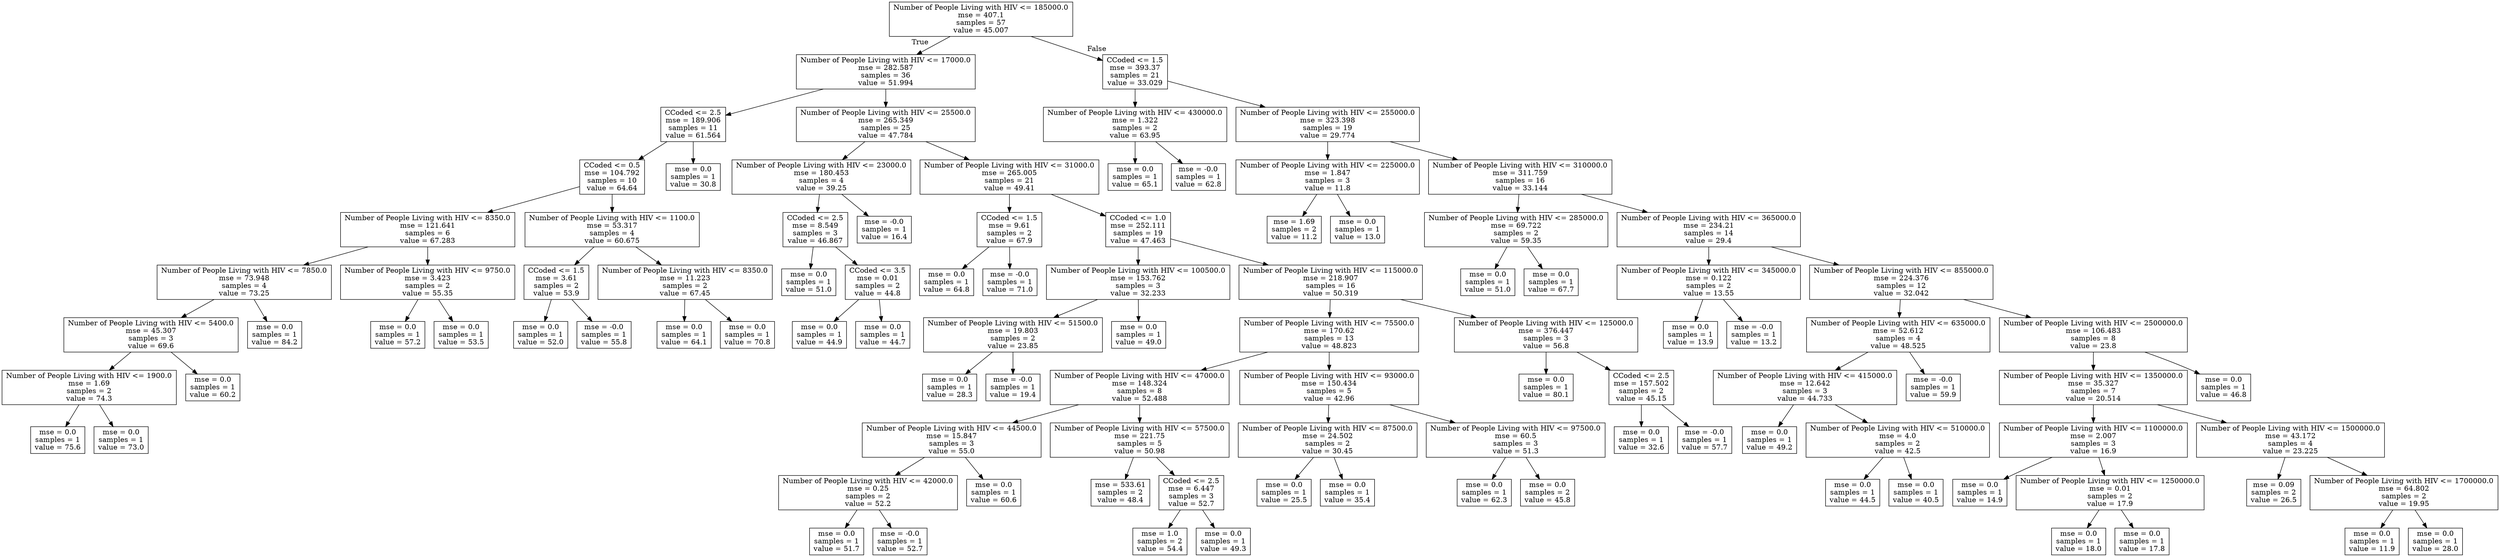 digraph Tree {
node [shape=box] ;
0 [label="Number of People Living with HIV <= 185000.0\nmse = 407.1\nsamples = 57\nvalue = 45.007"] ;
1 [label="Number of People Living with HIV <= 17000.0\nmse = 282.587\nsamples = 36\nvalue = 51.994"] ;
0 -> 1 [labeldistance=2.5, labelangle=45, headlabel="True"] ;
2 [label="CCoded <= 2.5\nmse = 189.906\nsamples = 11\nvalue = 61.564"] ;
1 -> 2 ;
3 [label="CCoded <= 0.5\nmse = 104.792\nsamples = 10\nvalue = 64.64"] ;
2 -> 3 ;
4 [label="Number of People Living with HIV <= 8350.0\nmse = 121.641\nsamples = 6\nvalue = 67.283"] ;
3 -> 4 ;
5 [label="Number of People Living with HIV <= 7850.0\nmse = 73.948\nsamples = 4\nvalue = 73.25"] ;
4 -> 5 ;
6 [label="Number of People Living with HIV <= 5400.0\nmse = 45.307\nsamples = 3\nvalue = 69.6"] ;
5 -> 6 ;
7 [label="Number of People Living with HIV <= 1900.0\nmse = 1.69\nsamples = 2\nvalue = 74.3"] ;
6 -> 7 ;
8 [label="mse = 0.0\nsamples = 1\nvalue = 75.6"] ;
7 -> 8 ;
9 [label="mse = 0.0\nsamples = 1\nvalue = 73.0"] ;
7 -> 9 ;
10 [label="mse = 0.0\nsamples = 1\nvalue = 60.2"] ;
6 -> 10 ;
11 [label="mse = 0.0\nsamples = 1\nvalue = 84.2"] ;
5 -> 11 ;
12 [label="Number of People Living with HIV <= 9750.0\nmse = 3.423\nsamples = 2\nvalue = 55.35"] ;
4 -> 12 ;
13 [label="mse = 0.0\nsamples = 1\nvalue = 57.2"] ;
12 -> 13 ;
14 [label="mse = 0.0\nsamples = 1\nvalue = 53.5"] ;
12 -> 14 ;
15 [label="Number of People Living with HIV <= 1100.0\nmse = 53.317\nsamples = 4\nvalue = 60.675"] ;
3 -> 15 ;
16 [label="CCoded <= 1.5\nmse = 3.61\nsamples = 2\nvalue = 53.9"] ;
15 -> 16 ;
17 [label="mse = 0.0\nsamples = 1\nvalue = 52.0"] ;
16 -> 17 ;
18 [label="mse = -0.0\nsamples = 1\nvalue = 55.8"] ;
16 -> 18 ;
19 [label="Number of People Living with HIV <= 8350.0\nmse = 11.223\nsamples = 2\nvalue = 67.45"] ;
15 -> 19 ;
20 [label="mse = 0.0\nsamples = 1\nvalue = 64.1"] ;
19 -> 20 ;
21 [label="mse = 0.0\nsamples = 1\nvalue = 70.8"] ;
19 -> 21 ;
22 [label="mse = 0.0\nsamples = 1\nvalue = 30.8"] ;
2 -> 22 ;
23 [label="Number of People Living with HIV <= 25500.0\nmse = 265.349\nsamples = 25\nvalue = 47.784"] ;
1 -> 23 ;
24 [label="Number of People Living with HIV <= 23000.0\nmse = 180.453\nsamples = 4\nvalue = 39.25"] ;
23 -> 24 ;
25 [label="CCoded <= 2.5\nmse = 8.549\nsamples = 3\nvalue = 46.867"] ;
24 -> 25 ;
26 [label="mse = 0.0\nsamples = 1\nvalue = 51.0"] ;
25 -> 26 ;
27 [label="CCoded <= 3.5\nmse = 0.01\nsamples = 2\nvalue = 44.8"] ;
25 -> 27 ;
28 [label="mse = 0.0\nsamples = 1\nvalue = 44.9"] ;
27 -> 28 ;
29 [label="mse = 0.0\nsamples = 1\nvalue = 44.7"] ;
27 -> 29 ;
30 [label="mse = -0.0\nsamples = 1\nvalue = 16.4"] ;
24 -> 30 ;
31 [label="Number of People Living with HIV <= 31000.0\nmse = 265.005\nsamples = 21\nvalue = 49.41"] ;
23 -> 31 ;
32 [label="CCoded <= 1.5\nmse = 9.61\nsamples = 2\nvalue = 67.9"] ;
31 -> 32 ;
33 [label="mse = 0.0\nsamples = 1\nvalue = 64.8"] ;
32 -> 33 ;
34 [label="mse = -0.0\nsamples = 1\nvalue = 71.0"] ;
32 -> 34 ;
35 [label="CCoded <= 1.0\nmse = 252.111\nsamples = 19\nvalue = 47.463"] ;
31 -> 35 ;
36 [label="Number of People Living with HIV <= 100500.0\nmse = 153.762\nsamples = 3\nvalue = 32.233"] ;
35 -> 36 ;
37 [label="Number of People Living with HIV <= 51500.0\nmse = 19.803\nsamples = 2\nvalue = 23.85"] ;
36 -> 37 ;
38 [label="mse = 0.0\nsamples = 1\nvalue = 28.3"] ;
37 -> 38 ;
39 [label="mse = -0.0\nsamples = 1\nvalue = 19.4"] ;
37 -> 39 ;
40 [label="mse = 0.0\nsamples = 1\nvalue = 49.0"] ;
36 -> 40 ;
41 [label="Number of People Living with HIV <= 115000.0\nmse = 218.907\nsamples = 16\nvalue = 50.319"] ;
35 -> 41 ;
42 [label="Number of People Living with HIV <= 75500.0\nmse = 170.62\nsamples = 13\nvalue = 48.823"] ;
41 -> 42 ;
43 [label="Number of People Living with HIV <= 47000.0\nmse = 148.324\nsamples = 8\nvalue = 52.488"] ;
42 -> 43 ;
44 [label="Number of People Living with HIV <= 44500.0\nmse = 15.847\nsamples = 3\nvalue = 55.0"] ;
43 -> 44 ;
45 [label="Number of People Living with HIV <= 42000.0\nmse = 0.25\nsamples = 2\nvalue = 52.2"] ;
44 -> 45 ;
46 [label="mse = 0.0\nsamples = 1\nvalue = 51.7"] ;
45 -> 46 ;
47 [label="mse = -0.0\nsamples = 1\nvalue = 52.7"] ;
45 -> 47 ;
48 [label="mse = 0.0\nsamples = 1\nvalue = 60.6"] ;
44 -> 48 ;
49 [label="Number of People Living with HIV <= 57500.0\nmse = 221.75\nsamples = 5\nvalue = 50.98"] ;
43 -> 49 ;
50 [label="mse = 533.61\nsamples = 2\nvalue = 48.4"] ;
49 -> 50 ;
51 [label="CCoded <= 2.5\nmse = 6.447\nsamples = 3\nvalue = 52.7"] ;
49 -> 51 ;
52 [label="mse = 1.0\nsamples = 2\nvalue = 54.4"] ;
51 -> 52 ;
53 [label="mse = 0.0\nsamples = 1\nvalue = 49.3"] ;
51 -> 53 ;
54 [label="Number of People Living with HIV <= 93000.0\nmse = 150.434\nsamples = 5\nvalue = 42.96"] ;
42 -> 54 ;
55 [label="Number of People Living with HIV <= 87500.0\nmse = 24.502\nsamples = 2\nvalue = 30.45"] ;
54 -> 55 ;
56 [label="mse = 0.0\nsamples = 1\nvalue = 25.5"] ;
55 -> 56 ;
57 [label="mse = 0.0\nsamples = 1\nvalue = 35.4"] ;
55 -> 57 ;
58 [label="Number of People Living with HIV <= 97500.0\nmse = 60.5\nsamples = 3\nvalue = 51.3"] ;
54 -> 58 ;
59 [label="mse = 0.0\nsamples = 1\nvalue = 62.3"] ;
58 -> 59 ;
60 [label="mse = 0.0\nsamples = 2\nvalue = 45.8"] ;
58 -> 60 ;
61 [label="Number of People Living with HIV <= 125000.0\nmse = 376.447\nsamples = 3\nvalue = 56.8"] ;
41 -> 61 ;
62 [label="mse = 0.0\nsamples = 1\nvalue = 80.1"] ;
61 -> 62 ;
63 [label="CCoded <= 2.5\nmse = 157.502\nsamples = 2\nvalue = 45.15"] ;
61 -> 63 ;
64 [label="mse = 0.0\nsamples = 1\nvalue = 32.6"] ;
63 -> 64 ;
65 [label="mse = -0.0\nsamples = 1\nvalue = 57.7"] ;
63 -> 65 ;
66 [label="CCoded <= 1.5\nmse = 393.37\nsamples = 21\nvalue = 33.029"] ;
0 -> 66 [labeldistance=2.5, labelangle=-45, headlabel="False"] ;
67 [label="Number of People Living with HIV <= 430000.0\nmse = 1.322\nsamples = 2\nvalue = 63.95"] ;
66 -> 67 ;
68 [label="mse = 0.0\nsamples = 1\nvalue = 65.1"] ;
67 -> 68 ;
69 [label="mse = -0.0\nsamples = 1\nvalue = 62.8"] ;
67 -> 69 ;
70 [label="Number of People Living with HIV <= 255000.0\nmse = 323.398\nsamples = 19\nvalue = 29.774"] ;
66 -> 70 ;
71 [label="Number of People Living with HIV <= 225000.0\nmse = 1.847\nsamples = 3\nvalue = 11.8"] ;
70 -> 71 ;
72 [label="mse = 1.69\nsamples = 2\nvalue = 11.2"] ;
71 -> 72 ;
73 [label="mse = 0.0\nsamples = 1\nvalue = 13.0"] ;
71 -> 73 ;
74 [label="Number of People Living with HIV <= 310000.0\nmse = 311.759\nsamples = 16\nvalue = 33.144"] ;
70 -> 74 ;
75 [label="Number of People Living with HIV <= 285000.0\nmse = 69.722\nsamples = 2\nvalue = 59.35"] ;
74 -> 75 ;
76 [label="mse = 0.0\nsamples = 1\nvalue = 51.0"] ;
75 -> 76 ;
77 [label="mse = 0.0\nsamples = 1\nvalue = 67.7"] ;
75 -> 77 ;
78 [label="Number of People Living with HIV <= 365000.0\nmse = 234.21\nsamples = 14\nvalue = 29.4"] ;
74 -> 78 ;
79 [label="Number of People Living with HIV <= 345000.0\nmse = 0.122\nsamples = 2\nvalue = 13.55"] ;
78 -> 79 ;
80 [label="mse = 0.0\nsamples = 1\nvalue = 13.9"] ;
79 -> 80 ;
81 [label="mse = -0.0\nsamples = 1\nvalue = 13.2"] ;
79 -> 81 ;
82 [label="Number of People Living with HIV <= 855000.0\nmse = 224.376\nsamples = 12\nvalue = 32.042"] ;
78 -> 82 ;
83 [label="Number of People Living with HIV <= 635000.0\nmse = 52.612\nsamples = 4\nvalue = 48.525"] ;
82 -> 83 ;
84 [label="Number of People Living with HIV <= 415000.0\nmse = 12.642\nsamples = 3\nvalue = 44.733"] ;
83 -> 84 ;
85 [label="mse = 0.0\nsamples = 1\nvalue = 49.2"] ;
84 -> 85 ;
86 [label="Number of People Living with HIV <= 510000.0\nmse = 4.0\nsamples = 2\nvalue = 42.5"] ;
84 -> 86 ;
87 [label="mse = 0.0\nsamples = 1\nvalue = 44.5"] ;
86 -> 87 ;
88 [label="mse = 0.0\nsamples = 1\nvalue = 40.5"] ;
86 -> 88 ;
89 [label="mse = -0.0\nsamples = 1\nvalue = 59.9"] ;
83 -> 89 ;
90 [label="Number of People Living with HIV <= 2500000.0\nmse = 106.483\nsamples = 8\nvalue = 23.8"] ;
82 -> 90 ;
91 [label="Number of People Living with HIV <= 1350000.0\nmse = 35.327\nsamples = 7\nvalue = 20.514"] ;
90 -> 91 ;
92 [label="Number of People Living with HIV <= 1100000.0\nmse = 2.007\nsamples = 3\nvalue = 16.9"] ;
91 -> 92 ;
93 [label="mse = 0.0\nsamples = 1\nvalue = 14.9"] ;
92 -> 93 ;
94 [label="Number of People Living with HIV <= 1250000.0\nmse = 0.01\nsamples = 2\nvalue = 17.9"] ;
92 -> 94 ;
95 [label="mse = 0.0\nsamples = 1\nvalue = 18.0"] ;
94 -> 95 ;
96 [label="mse = 0.0\nsamples = 1\nvalue = 17.8"] ;
94 -> 96 ;
97 [label="Number of People Living with HIV <= 1500000.0\nmse = 43.172\nsamples = 4\nvalue = 23.225"] ;
91 -> 97 ;
98 [label="mse = 0.09\nsamples = 2\nvalue = 26.5"] ;
97 -> 98 ;
99 [label="Number of People Living with HIV <= 1700000.0\nmse = 64.802\nsamples = 2\nvalue = 19.95"] ;
97 -> 99 ;
100 [label="mse = 0.0\nsamples = 1\nvalue = 11.9"] ;
99 -> 100 ;
101 [label="mse = 0.0\nsamples = 1\nvalue = 28.0"] ;
99 -> 101 ;
102 [label="mse = 0.0\nsamples = 1\nvalue = 46.8"] ;
90 -> 102 ;
}